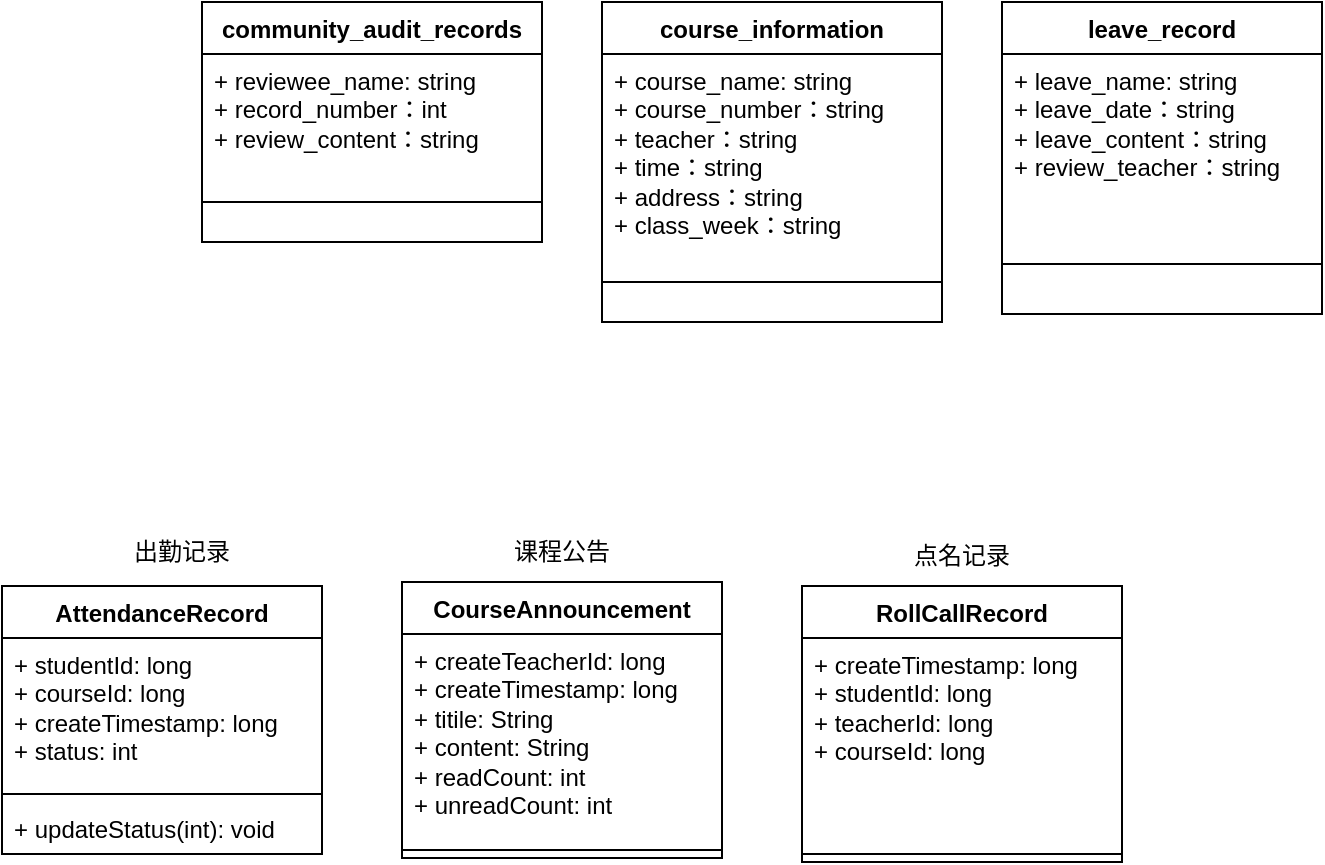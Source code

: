 <mxfile version="22.0.8" type="github">
  <diagram name="第 1 页" id="zIe4UrTv8okEE7L5FqvO">
    <mxGraphModel dx="1395" dy="663" grid="1" gridSize="10" guides="1" tooltips="1" connect="1" arrows="1" fold="1" page="1" pageScale="1" pageWidth="160000" pageHeight="160000" math="0" shadow="0">
      <root>
        <mxCell id="0" />
        <mxCell id="1" parent="0" />
        <mxCell id="KUMDIYQyfbs7Eg68jW0B-5" value="community_audit_records" style="swimlane;fontStyle=1;align=center;verticalAlign=top;childLayout=stackLayout;horizontal=1;startSize=26;horizontalStack=0;resizeParent=1;resizeParentMax=0;resizeLast=0;collapsible=1;marginBottom=0;whiteSpace=wrap;html=1;" vertex="1" parent="1">
          <mxGeometry x="450" y="250" width="170" height="120" as="geometry" />
        </mxCell>
        <mxCell id="KUMDIYQyfbs7Eg68jW0B-6" value="+ reviewee_name: string&lt;br&gt;+ record_number：int&lt;br&gt;+ review_content：string" style="text;strokeColor=none;fillColor=none;align=left;verticalAlign=top;spacingLeft=4;spacingRight=4;overflow=hidden;rotatable=0;points=[[0,0.5],[1,0.5]];portConstraint=eastwest;whiteSpace=wrap;html=1;" vertex="1" parent="KUMDIYQyfbs7Eg68jW0B-5">
          <mxGeometry y="26" width="170" height="54" as="geometry" />
        </mxCell>
        <mxCell id="KUMDIYQyfbs7Eg68jW0B-7" value="" style="line;strokeWidth=1;fillColor=none;align=left;verticalAlign=middle;spacingTop=-1;spacingLeft=3;spacingRight=3;rotatable=0;labelPosition=right;points=[];portConstraint=eastwest;strokeColor=inherit;" vertex="1" parent="KUMDIYQyfbs7Eg68jW0B-5">
          <mxGeometry y="80" width="170" height="40" as="geometry" />
        </mxCell>
        <mxCell id="aYIBOgwcTS0JizsvdwNX-2" value="AttendanceRecord" style="swimlane;fontStyle=1;align=center;verticalAlign=top;childLayout=stackLayout;horizontal=1;startSize=26;horizontalStack=0;resizeParent=1;resizeParentMax=0;resizeLast=0;collapsible=1;marginBottom=0;whiteSpace=wrap;html=1;" vertex="1" parent="1">
          <mxGeometry x="350" y="542" width="160" height="134" as="geometry">
            <mxRectangle x="380" y="400" width="150" height="30" as="alternateBounds" />
          </mxGeometry>
        </mxCell>
        <mxCell id="aYIBOgwcTS0JizsvdwNX-3" value="&lt;div&gt;+ studentId: long&lt;/div&gt;&lt;div&gt;+ courseId: long&lt;/div&gt;&lt;div&gt;+ createTimestamp: long&lt;br&gt;&lt;/div&gt;&lt;div&gt;+ status: int&lt;br&gt;&lt;/div&gt;" style="text;strokeColor=none;fillColor=none;align=left;verticalAlign=top;spacingLeft=4;spacingRight=4;overflow=hidden;rotatable=0;points=[[0,0.5],[1,0.5]];portConstraint=eastwest;whiteSpace=wrap;html=1;" vertex="1" parent="aYIBOgwcTS0JizsvdwNX-2">
          <mxGeometry y="26" width="160" height="74" as="geometry" />
        </mxCell>
        <mxCell id="aYIBOgwcTS0JizsvdwNX-4" value="" style="line;strokeWidth=1;fillColor=none;align=left;verticalAlign=middle;spacingTop=-1;spacingLeft=3;spacingRight=3;rotatable=0;labelPosition=right;points=[];portConstraint=eastwest;strokeColor=inherit;" vertex="1" parent="aYIBOgwcTS0JizsvdwNX-2">
          <mxGeometry y="100" width="160" height="8" as="geometry" />
        </mxCell>
        <mxCell id="aYIBOgwcTS0JizsvdwNX-5" value="+ updateStatus(int): void" style="text;strokeColor=none;fillColor=none;align=left;verticalAlign=top;spacingLeft=4;spacingRight=4;overflow=hidden;rotatable=0;points=[[0,0.5],[1,0.5]];portConstraint=eastwest;whiteSpace=wrap;html=1;" vertex="1" parent="aYIBOgwcTS0JizsvdwNX-2">
          <mxGeometry y="108" width="160" height="26" as="geometry" />
        </mxCell>
        <mxCell id="KUMDIYQyfbs7Eg68jW0B-9" value="course_information" style="swimlane;fontStyle=1;align=center;verticalAlign=top;childLayout=stackLayout;horizontal=1;startSize=26;horizontalStack=0;resizeParent=1;resizeParentMax=0;resizeLast=0;collapsible=1;marginBottom=0;whiteSpace=wrap;html=1;" vertex="1" parent="1">
          <mxGeometry x="650" y="250" width="170" height="160" as="geometry" />
        </mxCell>
        <mxCell id="KUMDIYQyfbs7Eg68jW0B-10" value="+ course_name: string&lt;br&gt;+ course_number：string&lt;br&gt;+ teacher：string&lt;br&gt;+ time：string&lt;br&gt;+ address：string&lt;br&gt;+ class_week：string" style="text;strokeColor=none;fillColor=none;align=left;verticalAlign=top;spacingLeft=4;spacingRight=4;overflow=hidden;rotatable=0;points=[[0,0.5],[1,0.5]];portConstraint=eastwest;whiteSpace=wrap;html=1;" vertex="1" parent="KUMDIYQyfbs7Eg68jW0B-9">
          <mxGeometry y="26" width="170" height="94" as="geometry" />
        </mxCell>
        <mxCell id="KUMDIYQyfbs7Eg68jW0B-11" value="" style="line;strokeWidth=1;fillColor=none;align=left;verticalAlign=middle;spacingTop=-1;spacingLeft=3;spacingRight=3;rotatable=0;labelPosition=right;points=[];portConstraint=eastwest;strokeColor=inherit;" vertex="1" parent="KUMDIYQyfbs7Eg68jW0B-9">
          <mxGeometry y="120" width="170" height="40" as="geometry" />
        </mxCell>
        <mxCell id="aYIBOgwcTS0JizsvdwNX-6" value="CourseAnnouncement" style="swimlane;fontStyle=1;align=center;verticalAlign=top;childLayout=stackLayout;horizontal=1;startSize=26;horizontalStack=0;resizeParent=1;resizeParentMax=0;resizeLast=0;collapsible=1;marginBottom=0;whiteSpace=wrap;html=1;" vertex="1" parent="1">
          <mxGeometry x="550" y="540" width="160" height="138" as="geometry" />
        </mxCell>
        <mxCell id="aYIBOgwcTS0JizsvdwNX-7" value="&lt;div&gt;+ createTeacherId: long&lt;/div&gt;&lt;div&gt;+ createTimestamp: long&lt;br&gt;&lt;/div&gt;&lt;div&gt;+ titile: String&lt;/div&gt;&lt;div&gt;+ content: String&lt;/div&gt;&lt;div&gt;+ readCount: int&lt;/div&gt;&lt;div&gt;+ unreadCount: int&lt;br&gt;&lt;/div&gt;" style="text;strokeColor=none;fillColor=none;align=left;verticalAlign=top;spacingLeft=4;spacingRight=4;overflow=hidden;rotatable=0;points=[[0,0.5],[1,0.5]];portConstraint=eastwest;whiteSpace=wrap;html=1;" vertex="1" parent="aYIBOgwcTS0JizsvdwNX-6">
          <mxGeometry y="26" width="160" height="104" as="geometry" />
        </mxCell>
        <mxCell id="aYIBOgwcTS0JizsvdwNX-8" value="" style="line;strokeWidth=1;fillColor=none;align=left;verticalAlign=middle;spacingTop=-1;spacingLeft=3;spacingRight=3;rotatable=0;labelPosition=right;points=[];portConstraint=eastwest;strokeColor=inherit;" vertex="1" parent="aYIBOgwcTS0JizsvdwNX-6">
          <mxGeometry y="130" width="160" height="8" as="geometry" />
        </mxCell>
        <mxCell id="KUMDIYQyfbs7Eg68jW0B-13" value="leave_record" style="swimlane;fontStyle=1;align=center;verticalAlign=top;childLayout=stackLayout;horizontal=1;startSize=26;horizontalStack=0;resizeParent=1;resizeParentMax=0;resizeLast=0;collapsible=1;marginBottom=0;whiteSpace=wrap;html=1;" vertex="1" parent="1">
          <mxGeometry x="850" y="250" width="160" height="156" as="geometry" />
        </mxCell>
        <mxCell id="KUMDIYQyfbs7Eg68jW0B-14" value="+ leave_name: string&lt;br&gt;+ leave_date：string&lt;br&gt;+ leave_content：string&lt;br&gt;+ review_teacher：string" style="text;strokeColor=none;fillColor=none;align=left;verticalAlign=top;spacingLeft=4;spacingRight=4;overflow=hidden;rotatable=0;points=[[0,0.5],[1,0.5]];portConstraint=eastwest;whiteSpace=wrap;html=1;" vertex="1" parent="KUMDIYQyfbs7Eg68jW0B-13">
          <mxGeometry y="26" width="160" height="80" as="geometry" />
        </mxCell>
        <mxCell id="KUMDIYQyfbs7Eg68jW0B-15" value="" style="line;strokeWidth=1;fillColor=none;align=left;verticalAlign=middle;spacingTop=-1;spacingLeft=3;spacingRight=3;rotatable=0;labelPosition=right;points=[];portConstraint=eastwest;strokeColor=inherit;" vertex="1" parent="KUMDIYQyfbs7Eg68jW0B-13">
          <mxGeometry y="106" width="160" height="50" as="geometry" />
        </mxCell>
        <mxCell id="aYIBOgwcTS0JizsvdwNX-10" value="RollCallRecord" style="swimlane;fontStyle=1;align=center;verticalAlign=top;childLayout=stackLayout;horizontal=1;startSize=26;horizontalStack=0;resizeParent=1;resizeParentMax=0;resizeLast=0;collapsible=1;marginBottom=0;whiteSpace=wrap;html=1;" vertex="1" parent="1">
          <mxGeometry x="750" y="542" width="160" height="138" as="geometry" />
        </mxCell>
        <mxCell id="aYIBOgwcTS0JizsvdwNX-11" value="&lt;div&gt;+ createTimestamp: long&lt;/div&gt;&lt;div&gt;+ studentId: long&lt;/div&gt;&lt;div&gt;+ teacherId: long&lt;/div&gt;&lt;div&gt;+ courseId: long&lt;/div&gt;" style="text;strokeColor=none;fillColor=none;align=left;verticalAlign=top;spacingLeft=4;spacingRight=4;overflow=hidden;rotatable=0;points=[[0,0.5],[1,0.5]];portConstraint=eastwest;whiteSpace=wrap;html=1;" vertex="1" parent="aYIBOgwcTS0JizsvdwNX-10">
          <mxGeometry y="26" width="160" height="104" as="geometry" />
        </mxCell>
        <mxCell id="aYIBOgwcTS0JizsvdwNX-12" value="" style="line;strokeWidth=1;fillColor=none;align=left;verticalAlign=middle;spacingTop=-1;spacingLeft=3;spacingRight=3;rotatable=0;labelPosition=right;points=[];portConstraint=eastwest;strokeColor=inherit;" vertex="1" parent="aYIBOgwcTS0JizsvdwNX-10">
          <mxGeometry y="130" width="160" height="8" as="geometry" />
        </mxCell>
        <mxCell id="aYIBOgwcTS0JizsvdwNX-14" value="出勤记录" style="text;html=1;strokeColor=none;fillColor=none;align=center;verticalAlign=middle;whiteSpace=wrap;rounded=0;" vertex="1" parent="1">
          <mxGeometry x="410" y="510" width="60" height="30" as="geometry" />
        </mxCell>
        <mxCell id="aYIBOgwcTS0JizsvdwNX-15" value="课程公告" style="text;html=1;strokeColor=none;fillColor=none;align=center;verticalAlign=middle;whiteSpace=wrap;rounded=0;" vertex="1" parent="1">
          <mxGeometry x="600" y="510" width="60" height="30" as="geometry" />
        </mxCell>
        <mxCell id="aYIBOgwcTS0JizsvdwNX-16" value="点名记录" style="text;html=1;strokeColor=none;fillColor=none;align=center;verticalAlign=middle;whiteSpace=wrap;rounded=0;" vertex="1" parent="1">
          <mxGeometry x="800" y="512" width="60" height="30" as="geometry" />
        </mxCell>
      </root>
    </mxGraphModel>
  </diagram>
</mxfile>
